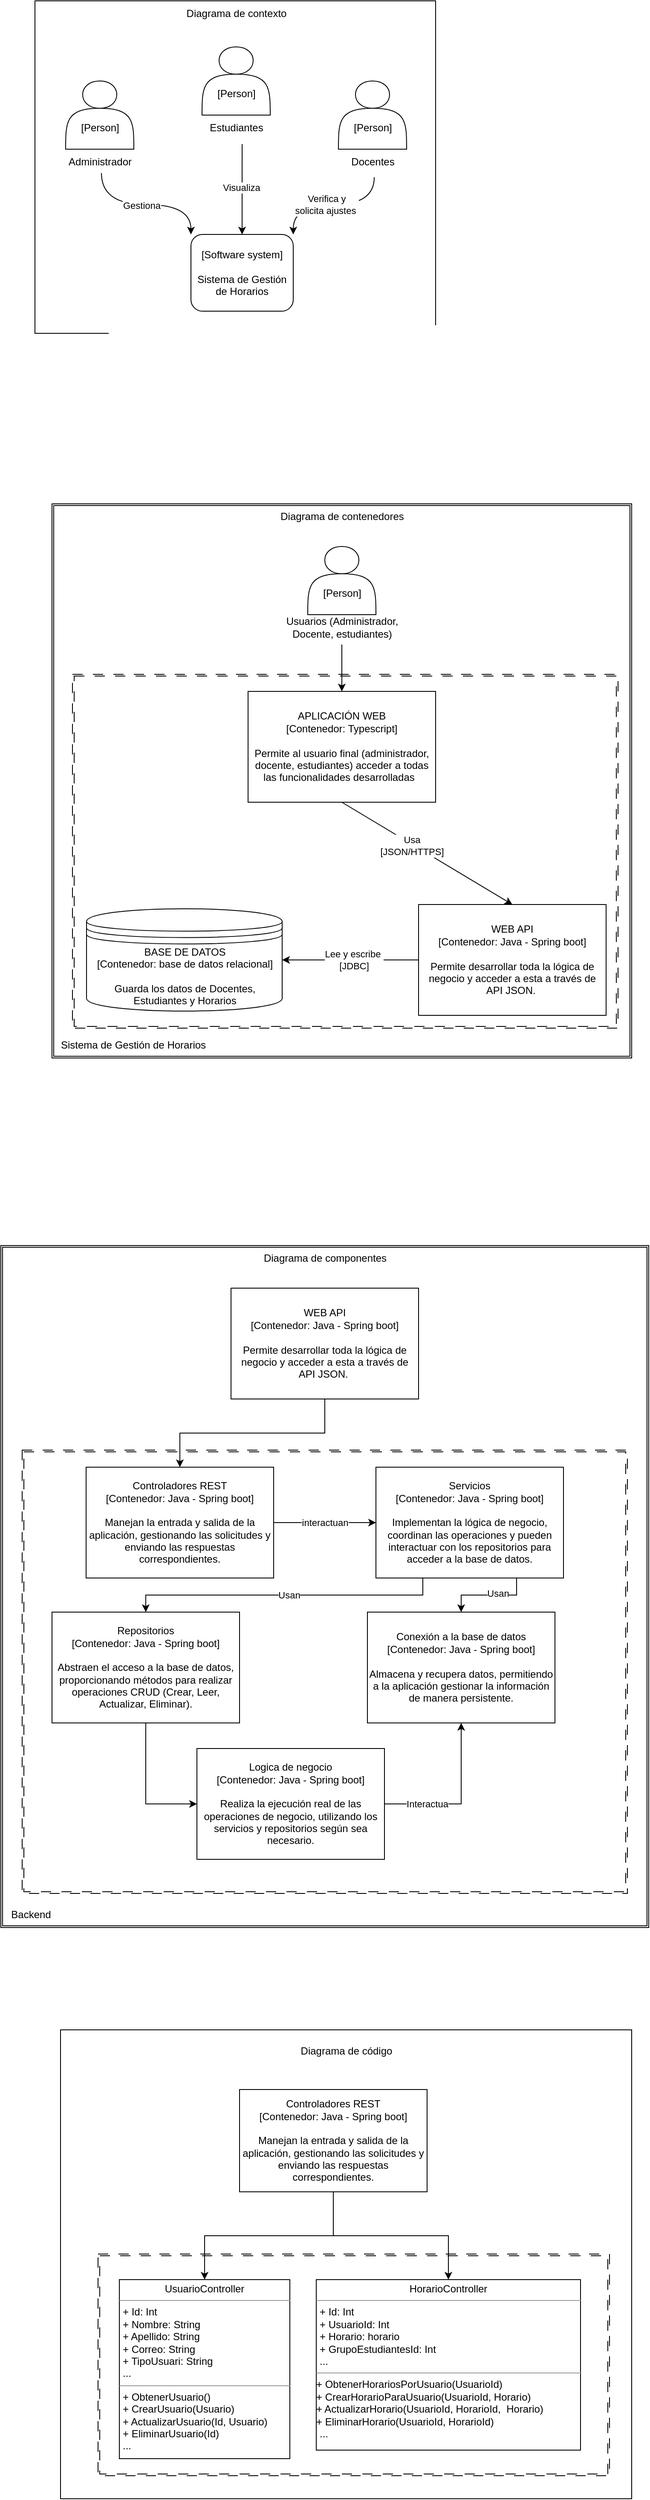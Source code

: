 <mxfile version="22.1.5" type="google">
  <diagram name="Página-1" id="uKX0zI-iyvB2bd9EYMMx">
    <mxGraphModel grid="1" page="1" gridSize="10" guides="1" tooltips="1" connect="1" arrows="1" fold="1" pageScale="1" pageWidth="827" pageHeight="1169" math="0" shadow="0">
      <root>
        <mxCell id="0" />
        <mxCell id="1" parent="0" />
        <mxCell id="jFpg0H3RAi4M9UBmwPfo-28" value="" style="group" connectable="0" vertex="1" parent="1">
          <mxGeometry x="40" y="40" width="470" height="390" as="geometry" />
        </mxCell>
        <mxCell id="jFpg0H3RAi4M9UBmwPfo-25" value="" style="rounded=0;whiteSpace=wrap;html=1;" vertex="1" parent="jFpg0H3RAi4M9UBmwPfo-28">
          <mxGeometry width="470" height="390" as="geometry" />
        </mxCell>
        <mxCell id="jFpg0H3RAi4M9UBmwPfo-26" value="" style="group" connectable="0" vertex="1" parent="jFpg0H3RAi4M9UBmwPfo-28">
          <mxGeometry x="26" y="54" width="420" height="310" as="geometry" />
        </mxCell>
        <UserObject label="[Software system]&lt;br&gt;&lt;br&gt;Sistema de Gestión de Horarios" treeRoot="1" id="jFpg0H3RAi4M9UBmwPfo-3">
          <mxCell style="whiteSpace=wrap;html=1;align=center;treeFolding=1;treeMoving=1;newEdgeStyle={&quot;edgeStyle&quot;:&quot;elbowEdgeStyle&quot;,&quot;startArrow&quot;:&quot;none&quot;,&quot;endArrow&quot;:&quot;none&quot;};rounded=1;" vertex="1" parent="jFpg0H3RAi4M9UBmwPfo-26">
            <mxGeometry x="157" y="220" width="120" height="90" as="geometry" />
          </mxCell>
        </UserObject>
        <mxCell id="jFpg0H3RAi4M9UBmwPfo-9" value="" style="group" connectable="0" vertex="1" parent="jFpg0H3RAi4M9UBmwPfo-26">
          <mxGeometry y="40" width="100" height="110" as="geometry" />
        </mxCell>
        <mxCell id="jFpg0H3RAi4M9UBmwPfo-6" value="" style="shape=actor;whiteSpace=wrap;html=1;" vertex="1" parent="jFpg0H3RAi4M9UBmwPfo-9">
          <mxGeometry x="10" width="80" height="80" as="geometry" />
        </mxCell>
        <mxCell id="jFpg0H3RAi4M9UBmwPfo-7" value="Administrador" style="text;html=1;align=center;verticalAlign=middle;resizable=0;points=[];autosize=1;strokeColor=none;fillColor=none;" vertex="1" parent="jFpg0H3RAi4M9UBmwPfo-9">
          <mxGeometry y="80" width="100" height="30" as="geometry" />
        </mxCell>
        <mxCell id="jFpg0H3RAi4M9UBmwPfo-8" value="[Person]" style="text;html=1;align=center;verticalAlign=middle;resizable=0;points=[];autosize=1;strokeColor=none;fillColor=none;" vertex="1" parent="jFpg0H3RAi4M9UBmwPfo-9">
          <mxGeometry x="15" y="40" width="70" height="30" as="geometry" />
        </mxCell>
        <mxCell id="jFpg0H3RAi4M9UBmwPfo-14" value="" style="group" connectable="0" vertex="1" parent="jFpg0H3RAi4M9UBmwPfo-26">
          <mxGeometry x="320" y="40" width="100" height="110" as="geometry" />
        </mxCell>
        <mxCell id="jFpg0H3RAi4M9UBmwPfo-15" value="" style="shape=actor;whiteSpace=wrap;html=1;" vertex="1" parent="jFpg0H3RAi4M9UBmwPfo-14">
          <mxGeometry x="10" width="80" height="80" as="geometry" />
        </mxCell>
        <mxCell id="jFpg0H3RAi4M9UBmwPfo-16" value="Docentes" style="text;html=1;align=center;verticalAlign=middle;resizable=0;points=[];autosize=1;strokeColor=none;fillColor=none;" vertex="1" parent="jFpg0H3RAi4M9UBmwPfo-14">
          <mxGeometry x="15" y="80" width="70" height="30" as="geometry" />
        </mxCell>
        <mxCell id="jFpg0H3RAi4M9UBmwPfo-17" value="[Person]" style="text;html=1;align=center;verticalAlign=middle;resizable=0;points=[];autosize=1;strokeColor=none;fillColor=none;" vertex="1" parent="jFpg0H3RAi4M9UBmwPfo-14">
          <mxGeometry x="15" y="40" width="70" height="30" as="geometry" />
        </mxCell>
        <mxCell id="jFpg0H3RAi4M9UBmwPfo-23" style="edgeStyle=orthogonalEdgeStyle;rounded=0;orthogonalLoop=1;jettySize=auto;html=1;startArrow=classic;endArrow=none;exitX=1;exitY=0;exitDx=0;exitDy=0;entryX=0.529;entryY=1.1;entryDx=0;entryDy=0;endFill=0;curved=1;entryPerimeter=0;startFill=1;" edge="1" parent="jFpg0H3RAi4M9UBmwPfo-26" source="jFpg0H3RAi4M9UBmwPfo-3" target="jFpg0H3RAi4M9UBmwPfo-16">
          <mxGeometry relative="1" as="geometry" />
        </mxCell>
        <mxCell id="jFpg0H3RAi4M9UBmwPfo-30" value="Verifica y &lt;br&gt;solicita ajustes&amp;nbsp;" style="edgeLabel;html=1;align=center;verticalAlign=middle;resizable=0;points=[];" connectable="0" vertex="1" parent="jFpg0H3RAi4M9UBmwPfo-23">
          <mxGeometry x="-0.086" relative="1" as="geometry">
            <mxPoint as="offset" />
          </mxGeometry>
        </mxCell>
        <mxCell id="jFpg0H3RAi4M9UBmwPfo-18" value="" style="group" connectable="0" vertex="1" parent="jFpg0H3RAi4M9UBmwPfo-26">
          <mxGeometry x="160" width="100" height="110" as="geometry" />
        </mxCell>
        <mxCell id="jFpg0H3RAi4M9UBmwPfo-19" value="" style="shape=actor;whiteSpace=wrap;html=1;" vertex="1" parent="jFpg0H3RAi4M9UBmwPfo-18">
          <mxGeometry x="10" width="80" height="80" as="geometry" />
        </mxCell>
        <mxCell id="jFpg0H3RAi4M9UBmwPfo-20" value="Estudiantes" style="text;html=1;align=center;verticalAlign=middle;resizable=0;points=[];autosize=1;strokeColor=none;fillColor=none;" vertex="1" parent="jFpg0H3RAi4M9UBmwPfo-18">
          <mxGeometry x="5" y="80" width="90" height="30" as="geometry" />
        </mxCell>
        <mxCell id="jFpg0H3RAi4M9UBmwPfo-21" value="[Person]" style="text;html=1;align=center;verticalAlign=middle;resizable=0;points=[];autosize=1;strokeColor=none;fillColor=none;" vertex="1" parent="jFpg0H3RAi4M9UBmwPfo-18">
          <mxGeometry x="15" y="40" width="70" height="30" as="geometry" />
        </mxCell>
        <mxCell id="jFpg0H3RAi4M9UBmwPfo-22" style="rounded=0;orthogonalLoop=1;jettySize=auto;html=1;startArrow=classic;endArrow=none;endFill=0;exitX=0.5;exitY=0;exitDx=0;exitDy=0;entryX=0.578;entryY=1.133;entryDx=0;entryDy=0;entryPerimeter=0;startFill=1;" edge="1" parent="jFpg0H3RAi4M9UBmwPfo-26" source="jFpg0H3RAi4M9UBmwPfo-3" target="jFpg0H3RAi4M9UBmwPfo-20">
          <mxGeometry relative="1" as="geometry">
            <mxPoint x="390" y="300" as="targetPoint" />
          </mxGeometry>
        </mxCell>
        <mxCell id="jFpg0H3RAi4M9UBmwPfo-31" value="Visualiza" style="edgeLabel;html=1;align=center;verticalAlign=middle;resizable=0;points=[];" connectable="0" vertex="1" parent="jFpg0H3RAi4M9UBmwPfo-22">
          <mxGeometry x="0.038" y="1" relative="1" as="geometry">
            <mxPoint as="offset" />
          </mxGeometry>
        </mxCell>
        <mxCell id="jFpg0H3RAi4M9UBmwPfo-24" style="edgeStyle=orthogonalEdgeStyle;rounded=0;orthogonalLoop=1;jettySize=auto;html=1;startArrow=classic;endArrow=none;exitX=0;exitY=0;exitDx=0;exitDy=0;entryX=0.52;entryY=0.933;entryDx=0;entryDy=0;entryPerimeter=0;endFill=0;curved=1;startFill=1;" edge="1" parent="jFpg0H3RAi4M9UBmwPfo-26" source="jFpg0H3RAi4M9UBmwPfo-3" target="jFpg0H3RAi4M9UBmwPfo-7">
          <mxGeometry relative="1" as="geometry" />
        </mxCell>
        <mxCell id="jFpg0H3RAi4M9UBmwPfo-29" value="Gestiona" style="edgeLabel;html=1;align=center;verticalAlign=middle;resizable=0;points=[];" connectable="0" vertex="1" parent="jFpg0H3RAi4M9UBmwPfo-24">
          <mxGeometry x="0.051" y="1" relative="1" as="geometry">
            <mxPoint as="offset" />
          </mxGeometry>
        </mxCell>
        <mxCell id="jFpg0H3RAi4M9UBmwPfo-27" value="Diagrama de contexto" style="text;html=1;align=center;verticalAlign=middle;resizable=0;points=[];autosize=1;strokeColor=none;fillColor=none;" vertex="1" parent="jFpg0H3RAi4M9UBmwPfo-28">
          <mxGeometry x="166" width="140" height="30" as="geometry" />
        </mxCell>
        <mxCell id="jFpg0H3RAi4M9UBmwPfo-62" value="" style="group" connectable="0" vertex="1" parent="1">
          <mxGeometry x="60" y="630" width="680" height="650" as="geometry" />
        </mxCell>
        <mxCell id="jFpg0H3RAi4M9UBmwPfo-59" value="" style="shape=ext;double=1;rounded=0;whiteSpace=wrap;html=1;" vertex="1" parent="jFpg0H3RAi4M9UBmwPfo-62">
          <mxGeometry width="680" height="650" as="geometry" />
        </mxCell>
        <mxCell id="jFpg0H3RAi4M9UBmwPfo-61" value="" style="shape=ext;double=1;rounded=0;whiteSpace=wrap;html=1;strokeColor=default;dashed=1;dashPattern=12 12;" vertex="1" parent="jFpg0H3RAi4M9UBmwPfo-62">
          <mxGeometry x="24" y="200" width="640" height="415" as="geometry" />
        </mxCell>
        <mxCell id="jFpg0H3RAi4M9UBmwPfo-34" value="Sistema de Gestión de Horarios" style="text;html=1;align=center;verticalAlign=middle;resizable=0;points=[];autosize=1;strokeColor=none;fillColor=none;" vertex="1" parent="jFpg0H3RAi4M9UBmwPfo-62">
          <mxGeometry y="620" width="190" height="30" as="geometry" />
        </mxCell>
        <mxCell id="jFpg0H3RAi4M9UBmwPfo-35" value="WEB API&lt;br&gt;[Contenedor: Java - Spring boot]&lt;br&gt;&lt;br&gt;Permite desarrollar toda la lógica de negocio y acceder a esta a través de API JSON.&amp;nbsp;" style="rounded=0;whiteSpace=wrap;html=1;" vertex="1" parent="jFpg0H3RAi4M9UBmwPfo-62">
          <mxGeometry x="430" y="470" width="220" height="130" as="geometry" />
        </mxCell>
        <mxCell id="jFpg0H3RAi4M9UBmwPfo-36" value="BASE DE DATOS&lt;br&gt;[Contenedor: base de datos relacional]&lt;br&gt;&lt;br&gt;Guarda los datos de Docentes, Estudiantes y Horarios" style="shape=datastore;whiteSpace=wrap;html=1;" vertex="1" parent="jFpg0H3RAi4M9UBmwPfo-62">
          <mxGeometry x="40.5" y="475" width="229.5" height="120" as="geometry" />
        </mxCell>
        <mxCell id="jFpg0H3RAi4M9UBmwPfo-38" style="edgeStyle=orthogonalEdgeStyle;rounded=0;orthogonalLoop=1;jettySize=auto;html=1;exitX=0;exitY=0.5;exitDx=0;exitDy=0;" edge="1" parent="jFpg0H3RAi4M9UBmwPfo-62" source="jFpg0H3RAi4M9UBmwPfo-35" target="jFpg0H3RAi4M9UBmwPfo-36">
          <mxGeometry relative="1" as="geometry" />
        </mxCell>
        <mxCell id="jFpg0H3RAi4M9UBmwPfo-39" value="Lee y escribe&amp;nbsp;&lt;br&gt;[JDBC]" style="edgeLabel;html=1;align=center;verticalAlign=middle;resizable=0;points=[];" connectable="0" vertex="1" parent="jFpg0H3RAi4M9UBmwPfo-38">
          <mxGeometry x="0.138" relative="1" as="geometry">
            <mxPoint x="15" as="offset" />
          </mxGeometry>
        </mxCell>
        <mxCell id="jFpg0H3RAi4M9UBmwPfo-49" style="rounded=0;orthogonalLoop=1;jettySize=auto;html=1;exitX=0.5;exitY=1;exitDx=0;exitDy=0;entryX=0.5;entryY=0;entryDx=0;entryDy=0;" edge="1" parent="jFpg0H3RAi4M9UBmwPfo-62" source="jFpg0H3RAi4M9UBmwPfo-40" target="jFpg0H3RAi4M9UBmwPfo-35">
          <mxGeometry relative="1" as="geometry" />
        </mxCell>
        <mxCell id="jFpg0H3RAi4M9UBmwPfo-50" value="Usa&lt;br&gt;[JSON/HTTPS]" style="edgeLabel;html=1;align=center;verticalAlign=middle;resizable=0;points=[];" connectable="0" vertex="1" parent="jFpg0H3RAi4M9UBmwPfo-49">
          <mxGeometry x="-0.173" y="-1" relative="1" as="geometry">
            <mxPoint as="offset" />
          </mxGeometry>
        </mxCell>
        <mxCell id="jFpg0H3RAi4M9UBmwPfo-40" value="APLICACIÓN WEB&lt;br&gt;[Contenedor: Typescript]&lt;br&gt;&lt;br&gt;Permite al usuario final (administrador, docente, estudiantes) acceder a todas las funcionalidades desarrolladas&amp;nbsp;&amp;nbsp;" style="rounded=0;whiteSpace=wrap;html=1;" vertex="1" parent="jFpg0H3RAi4M9UBmwPfo-62">
          <mxGeometry x="230" y="220" width="220" height="130" as="geometry" />
        </mxCell>
        <mxCell id="jFpg0H3RAi4M9UBmwPfo-57" value="" style="group" connectable="0" vertex="1" parent="jFpg0H3RAi4M9UBmwPfo-62">
          <mxGeometry x="300" y="50" width="115" height="115" as="geometry" />
        </mxCell>
        <mxCell id="jFpg0H3RAi4M9UBmwPfo-52" value="" style="shape=actor;whiteSpace=wrap;html=1;" vertex="1" parent="jFpg0H3RAi4M9UBmwPfo-57">
          <mxGeometry width="80" height="80" as="geometry" />
        </mxCell>
        <mxCell id="jFpg0H3RAi4M9UBmwPfo-53" value="[Person]" style="text;html=1;align=center;verticalAlign=middle;resizable=0;points=[];autosize=1;strokeColor=none;fillColor=none;" vertex="1" parent="jFpg0H3RAi4M9UBmwPfo-57">
          <mxGeometry x="5" y="40" width="70" height="30" as="geometry" />
        </mxCell>
        <mxCell id="jFpg0H3RAi4M9UBmwPfo-56" value="Usuarios (Administrador,&lt;br&gt;Docente, estudiantes)" style="text;html=1;align=center;verticalAlign=middle;resizable=0;points=[];autosize=1;strokeColor=none;fillColor=none;" vertex="1" parent="jFpg0H3RAi4M9UBmwPfo-57">
          <mxGeometry x="-35" y="75" width="150" height="40" as="geometry" />
        </mxCell>
        <mxCell id="jFpg0H3RAi4M9UBmwPfo-58" style="edgeStyle=orthogonalEdgeStyle;rounded=0;orthogonalLoop=1;jettySize=auto;html=1;" edge="1" parent="jFpg0H3RAi4M9UBmwPfo-62" source="jFpg0H3RAi4M9UBmwPfo-56" target="jFpg0H3RAi4M9UBmwPfo-40">
          <mxGeometry relative="1" as="geometry" />
        </mxCell>
        <mxCell id="jFpg0H3RAi4M9UBmwPfo-60" value="Diagrama de contenedores" style="text;html=1;align=center;verticalAlign=middle;resizable=0;points=[];autosize=1;strokeColor=none;fillColor=none;" vertex="1" parent="jFpg0H3RAi4M9UBmwPfo-62">
          <mxGeometry x="255" width="170" height="30" as="geometry" />
        </mxCell>
        <mxCell id="jFpg0H3RAi4M9UBmwPfo-95" value="" style="group" connectable="0" vertex="1" parent="1">
          <mxGeometry y="1500" width="760" height="830" as="geometry" />
        </mxCell>
        <mxCell id="jFpg0H3RAi4M9UBmwPfo-92" value="" style="shape=ext;double=1;rounded=0;whiteSpace=wrap;html=1;" vertex="1" parent="jFpg0H3RAi4M9UBmwPfo-95">
          <mxGeometry width="760" height="800" as="geometry" />
        </mxCell>
        <mxCell id="jFpg0H3RAi4M9UBmwPfo-91" value="" style="shape=ext;double=1;rounded=0;whiteSpace=wrap;html=1;dashed=1;dashPattern=12 12;" vertex="1" parent="jFpg0H3RAi4M9UBmwPfo-95">
          <mxGeometry x="25" y="240" width="710" height="520" as="geometry" />
        </mxCell>
        <mxCell id="jFpg0H3RAi4M9UBmwPfo-80" value="WEB API&lt;br&gt;[Contenedor: Java - Spring boot]&lt;br&gt;&lt;br&gt;Permite desarrollar toda la lógica de negocio y acceder a esta a través de API JSON.&amp;nbsp;" style="rounded=0;whiteSpace=wrap;html=1;" vertex="1" parent="jFpg0H3RAi4M9UBmwPfo-95">
          <mxGeometry x="270" y="50" width="220" height="130" as="geometry" />
        </mxCell>
        <mxCell id="jFpg0H3RAi4M9UBmwPfo-81" value="Controladores REST&lt;br&gt;[Contenedor: Java - Spring boot]&lt;br&gt;&lt;br&gt;Manejan la entrada y salida de la aplicación, gestionando las solicitudes y enviando las respuestas correspondientes." style="rounded=0;whiteSpace=wrap;html=1;" vertex="1" parent="jFpg0H3RAi4M9UBmwPfo-95">
          <mxGeometry x="100" y="260" width="220" height="130" as="geometry" />
        </mxCell>
        <mxCell id="jFpg0H3RAi4M9UBmwPfo-86" style="edgeStyle=orthogonalEdgeStyle;rounded=0;orthogonalLoop=1;jettySize=auto;html=1;entryX=0.5;entryY=0;entryDx=0;entryDy=0;" edge="1" parent="jFpg0H3RAi4M9UBmwPfo-95" source="jFpg0H3RAi4M9UBmwPfo-80" target="jFpg0H3RAi4M9UBmwPfo-81">
          <mxGeometry relative="1" as="geometry" />
        </mxCell>
        <mxCell id="jFpg0H3RAi4M9UBmwPfo-97" style="edgeStyle=orthogonalEdgeStyle;rounded=0;orthogonalLoop=1;jettySize=auto;html=1;exitX=0.75;exitY=1;exitDx=0;exitDy=0;" edge="1" parent="jFpg0H3RAi4M9UBmwPfo-95" source="jFpg0H3RAi4M9UBmwPfo-82" target="jFpg0H3RAi4M9UBmwPfo-85">
          <mxGeometry relative="1" as="geometry" />
        </mxCell>
        <mxCell id="jFpg0H3RAi4M9UBmwPfo-98" value="Usan" style="edgeLabel;html=1;align=center;verticalAlign=middle;resizable=0;points=[];" connectable="0" vertex="1" parent="jFpg0H3RAi4M9UBmwPfo-97">
          <mxGeometry x="-0.2" y="-2" relative="1" as="geometry">
            <mxPoint as="offset" />
          </mxGeometry>
        </mxCell>
        <mxCell id="jFpg0H3RAi4M9UBmwPfo-82" value="Servicios&lt;br&gt;[Contenedor: Java - Spring boot]&lt;br&gt;&lt;br&gt;Implementan la lógica de negocio, coordinan las operaciones y pueden interactuar con los repositorios para acceder a la base de datos." style="rounded=0;whiteSpace=wrap;html=1;" vertex="1" parent="jFpg0H3RAi4M9UBmwPfo-95">
          <mxGeometry x="440" y="260" width="220" height="130" as="geometry" />
        </mxCell>
        <mxCell id="jFpg0H3RAi4M9UBmwPfo-87" value="interactuan" style="edgeStyle=orthogonalEdgeStyle;rounded=0;orthogonalLoop=1;jettySize=auto;html=1;exitX=1;exitY=0.5;exitDx=0;exitDy=0;" edge="1" parent="jFpg0H3RAi4M9UBmwPfo-95" source="jFpg0H3RAi4M9UBmwPfo-81" target="jFpg0H3RAi4M9UBmwPfo-82">
          <mxGeometry relative="1" as="geometry" />
        </mxCell>
        <mxCell id="jFpg0H3RAi4M9UBmwPfo-83" value="Repositorios&lt;br&gt;[Contenedor: Java - Spring boot]&lt;br&gt;&lt;br&gt;Abstraen el acceso a la base de datos, proporcionando métodos para realizar operaciones CRUD (Crear, Leer, Actualizar, Eliminar)." style="rounded=0;whiteSpace=wrap;html=1;" vertex="1" parent="jFpg0H3RAi4M9UBmwPfo-95">
          <mxGeometry x="60" y="430" width="220" height="130" as="geometry" />
        </mxCell>
        <mxCell id="jFpg0H3RAi4M9UBmwPfo-88" style="edgeStyle=orthogonalEdgeStyle;rounded=0;orthogonalLoop=1;jettySize=auto;html=1;exitX=0.25;exitY=1;exitDx=0;exitDy=0;entryX=0.5;entryY=0;entryDx=0;entryDy=0;" edge="1" parent="jFpg0H3RAi4M9UBmwPfo-95" source="jFpg0H3RAi4M9UBmwPfo-82" target="jFpg0H3RAi4M9UBmwPfo-83">
          <mxGeometry relative="1" as="geometry" />
        </mxCell>
        <mxCell id="jFpg0H3RAi4M9UBmwPfo-96" value="Usan" style="edgeLabel;html=1;align=center;verticalAlign=middle;resizable=0;points=[];" connectable="0" vertex="1" parent="jFpg0H3RAi4M9UBmwPfo-88">
          <mxGeometry x="-0.029" relative="1" as="geometry">
            <mxPoint as="offset" />
          </mxGeometry>
        </mxCell>
        <mxCell id="jFpg0H3RAi4M9UBmwPfo-84" value="Logica de negocio&lt;br&gt;[Contenedor: Java - Spring boot]&lt;br&gt;&lt;br&gt;Realiza la ejecución real de las operaciones de negocio, utilizando los servicios y repositorios según sea necesario." style="rounded=0;whiteSpace=wrap;html=1;" vertex="1" parent="jFpg0H3RAi4M9UBmwPfo-95">
          <mxGeometry x="230" y="590" width="220" height="130" as="geometry" />
        </mxCell>
        <mxCell id="jFpg0H3RAi4M9UBmwPfo-89" style="edgeStyle=orthogonalEdgeStyle;rounded=0;orthogonalLoop=1;jettySize=auto;html=1;exitX=0.5;exitY=1;exitDx=0;exitDy=0;entryX=0;entryY=0.5;entryDx=0;entryDy=0;" edge="1" parent="jFpg0H3RAi4M9UBmwPfo-95" source="jFpg0H3RAi4M9UBmwPfo-83" target="jFpg0H3RAi4M9UBmwPfo-84">
          <mxGeometry relative="1" as="geometry" />
        </mxCell>
        <mxCell id="jFpg0H3RAi4M9UBmwPfo-85" value="Conexión a la base de datos&lt;br&gt;[Contenedor: Java - Spring boot]&lt;br&gt;&lt;br&gt;Almacena y recupera datos, permitiendo a la aplicación gestionar la información de manera persistente." style="rounded=0;whiteSpace=wrap;html=1;" vertex="1" parent="jFpg0H3RAi4M9UBmwPfo-95">
          <mxGeometry x="430" y="430" width="220" height="130" as="geometry" />
        </mxCell>
        <mxCell id="jFpg0H3RAi4M9UBmwPfo-90" style="edgeStyle=orthogonalEdgeStyle;rounded=0;orthogonalLoop=1;jettySize=auto;html=1;exitX=1;exitY=0.5;exitDx=0;exitDy=0;" edge="1" parent="jFpg0H3RAi4M9UBmwPfo-95" source="jFpg0H3RAi4M9UBmwPfo-84" target="jFpg0H3RAi4M9UBmwPfo-85">
          <mxGeometry relative="1" as="geometry" />
        </mxCell>
        <mxCell id="jFpg0H3RAi4M9UBmwPfo-99" value="Interactua" style="edgeLabel;html=1;align=center;verticalAlign=middle;resizable=0;points=[];" connectable="0" vertex="1" parent="jFpg0H3RAi4M9UBmwPfo-90">
          <mxGeometry x="-0.341" relative="1" as="geometry">
            <mxPoint x="-11" as="offset" />
          </mxGeometry>
        </mxCell>
        <mxCell id="jFpg0H3RAi4M9UBmwPfo-93" value="Backend" style="text;html=1;align=center;verticalAlign=middle;resizable=0;points=[];autosize=1;strokeColor=none;fillColor=none;" vertex="1" parent="jFpg0H3RAi4M9UBmwPfo-95">
          <mxGeometry y="770" width="70" height="30" as="geometry" />
        </mxCell>
        <mxCell id="jFpg0H3RAi4M9UBmwPfo-94" value="Diagrama de componentes" style="text;html=1;align=center;verticalAlign=middle;resizable=0;points=[];autosize=1;strokeColor=none;fillColor=none;" vertex="1" parent="jFpg0H3RAi4M9UBmwPfo-95">
          <mxGeometry x="295" width="170" height="30" as="geometry" />
        </mxCell>
        <mxCell id="jFpg0H3RAi4M9UBmwPfo-109" value="" style="group" connectable="0" vertex="1" parent="1">
          <mxGeometry x="70" y="2420" width="670" height="550" as="geometry" />
        </mxCell>
        <mxCell id="jFpg0H3RAi4M9UBmwPfo-104" value="" style="rounded=0;whiteSpace=wrap;html=1;" vertex="1" parent="jFpg0H3RAi4M9UBmwPfo-109">
          <mxGeometry width="670" height="550" as="geometry" />
        </mxCell>
        <mxCell id="jFpg0H3RAi4M9UBmwPfo-107" value="" style="shape=ext;double=1;rounded=0;whiteSpace=wrap;html=1;dashed=1;dashPattern=12 12;" vertex="1" parent="jFpg0H3RAi4M9UBmwPfo-109">
          <mxGeometry x="44" y="263" width="600" height="260" as="geometry" />
        </mxCell>
        <mxCell id="jFpg0H3RAi4M9UBmwPfo-101" value="&lt;p style=&quot;margin:0px;margin-top:4px;text-align:center;&quot;&gt;UsuarioController&lt;/p&gt;&lt;hr size=&quot;1&quot;&gt;&lt;p style=&quot;margin:0px;margin-left:4px;&quot;&gt;+ Id: Int&lt;br&gt;+ Nombre: String&lt;/p&gt;&lt;p style=&quot;margin:0px;margin-left:4px;&quot;&gt;+ Apellido: String&lt;/p&gt;&lt;p style=&quot;margin:0px;margin-left:4px;&quot;&gt;+ Correo: String&lt;/p&gt;&lt;p style=&quot;margin:0px;margin-left:4px;&quot;&gt;+ TipoUsuari: String&lt;/p&gt;&lt;p style=&quot;margin:0px;margin-left:4px;&quot;&gt;...&lt;/p&gt;&lt;hr size=&quot;1&quot;&gt;&lt;p style=&quot;margin:0px;margin-left:4px;&quot;&gt;+ ObtenerUsuario()&lt;/p&gt;&lt;p style=&quot;margin:0px;margin-left:4px;&quot;&gt;+ CrearUsuario(Usuario)&lt;br&gt;+ ActualizarUsuario(Id, Usuario)&lt;/p&gt;&lt;p style=&quot;margin:0px;margin-left:4px;&quot;&gt;+ EliminarUsuario(Id)&lt;/p&gt;&lt;p style=&quot;margin:0px;margin-left:4px;&quot;&gt;...&lt;/p&gt;" style="verticalAlign=top;align=left;overflow=fill;fontSize=12;fontFamily=Helvetica;html=1;whiteSpace=wrap;" vertex="1" parent="jFpg0H3RAi4M9UBmwPfo-109">
          <mxGeometry x="69" y="293" width="200" height="210" as="geometry" />
        </mxCell>
        <mxCell id="jFpg0H3RAi4M9UBmwPfo-102" value="&lt;p style=&quot;margin:0px;margin-top:4px;text-align:center;&quot;&gt;HorarioController&lt;/p&gt;&lt;hr size=&quot;1&quot;&gt;&lt;p style=&quot;margin:0px;margin-left:4px;&quot;&gt;+ Id: Int&lt;br&gt;+ UsuarioId: Int&lt;/p&gt;&lt;p style=&quot;margin:0px;margin-left:4px;&quot;&gt;+ Horario: horario&lt;/p&gt;&lt;p style=&quot;margin:0px;margin-left:4px;&quot;&gt;+ GrupoEstudiantesId: Int&lt;/p&gt;&lt;p style=&quot;margin:0px;margin-left:4px;&quot;&gt;&lt;span style=&quot;background-color: initial;&quot;&gt;...&lt;/span&gt;&lt;br&gt;&lt;/p&gt;&lt;hr size=&quot;1&quot;&gt;&lt;p style=&quot;margin:0px;margin-left:4px;&quot;&gt;&lt;/p&gt;+ ObtenerHorariosPorUsuario(UsuarioId)&lt;br&gt;+ CrearHorarioParaUsuario(UsuarioId, Horario)&lt;br&gt;+ ActualizarHorario(UsuarioId, HorarioId,&amp;nbsp; Horario)&lt;br&gt;+ EliminarHorario(UsuarioId, HorarioId)&lt;p style=&quot;margin:0px;margin-left:4px;&quot;&gt;...&lt;/p&gt;" style="verticalAlign=top;align=left;overflow=fill;fontSize=12;fontFamily=Helvetica;html=1;whiteSpace=wrap;" vertex="1" parent="jFpg0H3RAi4M9UBmwPfo-109">
          <mxGeometry x="300" y="293" width="310" height="200" as="geometry" />
        </mxCell>
        <mxCell id="jFpg0H3RAi4M9UBmwPfo-105" style="edgeStyle=orthogonalEdgeStyle;rounded=0;orthogonalLoop=1;jettySize=auto;html=1;entryX=0.5;entryY=0;entryDx=0;entryDy=0;" edge="1" parent="jFpg0H3RAi4M9UBmwPfo-109" source="jFpg0H3RAi4M9UBmwPfo-103" target="jFpg0H3RAi4M9UBmwPfo-101">
          <mxGeometry relative="1" as="geometry" />
        </mxCell>
        <mxCell id="jFpg0H3RAi4M9UBmwPfo-106" style="edgeStyle=orthogonalEdgeStyle;rounded=0;orthogonalLoop=1;jettySize=auto;html=1;" edge="1" parent="jFpg0H3RAi4M9UBmwPfo-109" source="jFpg0H3RAi4M9UBmwPfo-103" target="jFpg0H3RAi4M9UBmwPfo-102">
          <mxGeometry relative="1" as="geometry" />
        </mxCell>
        <mxCell id="jFpg0H3RAi4M9UBmwPfo-103" value="Controladores REST&lt;br&gt;[Contenedor: Java - Spring boot]&lt;br&gt;&lt;br&gt;Manejan la entrada y salida de la aplicación, gestionando las solicitudes y enviando las respuestas correspondientes." style="rounded=0;whiteSpace=wrap;html=1;" vertex="1" parent="jFpg0H3RAi4M9UBmwPfo-109">
          <mxGeometry x="210" y="70" width="220" height="120" as="geometry" />
        </mxCell>
        <mxCell id="jFpg0H3RAi4M9UBmwPfo-108" value="Diagrama de código" style="text;html=1;align=center;verticalAlign=middle;resizable=0;points=[];autosize=1;strokeColor=none;fillColor=none;" vertex="1" parent="jFpg0H3RAi4M9UBmwPfo-109">
          <mxGeometry x="270" y="10" width="130" height="30" as="geometry" />
        </mxCell>
      </root>
    </mxGraphModel>
  </diagram>
</mxfile>
